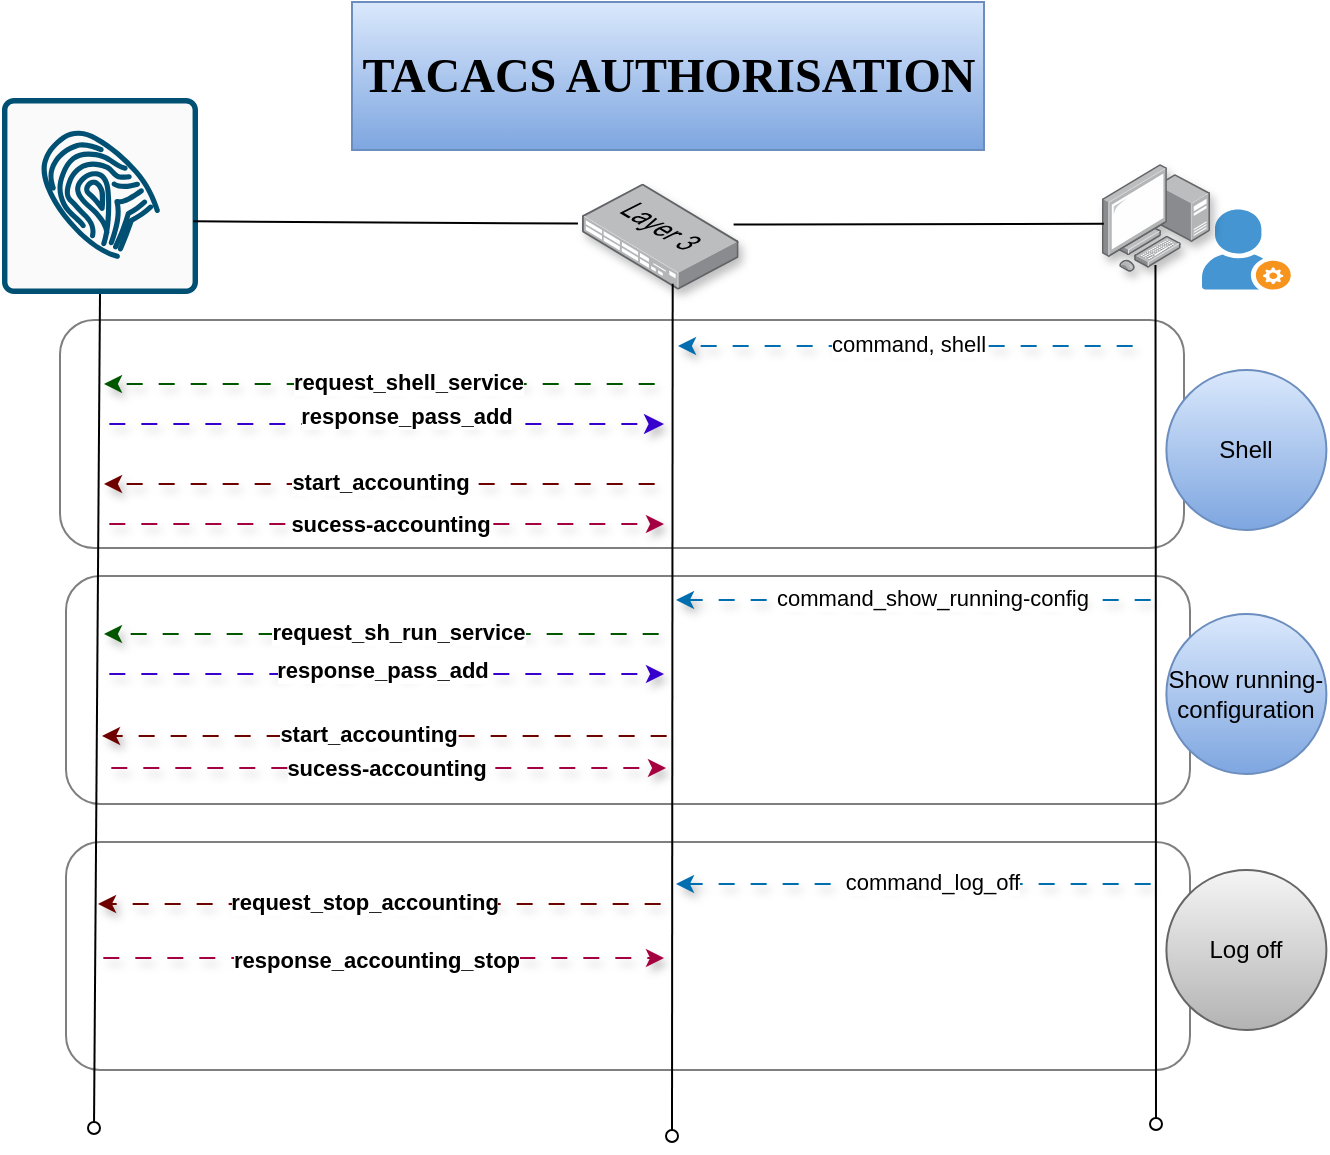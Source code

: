 <mxfile version="26.0.14">
  <diagram name="Page-1" id="plm2M33TnWB51uYf2aBK">
    <mxGraphModel dx="1462" dy="1038" grid="0" gridSize="10" guides="1" tooltips="1" connect="1" arrows="1" fold="1" page="0" pageScale="1" pageWidth="850" pageHeight="1100" math="1" shadow="0">
      <root>
        <mxCell id="0" />
        <mxCell id="1" parent="0" />
        <mxCell id="nMXsz3_09wmqhHvImR6p-1" value="" style="sketch=0;points=[[0.015,0.015,0],[0.985,0.015,0],[0.985,0.985,0],[0.015,0.985,0],[0.25,0,0],[0.5,0,0],[0.75,0,0],[1,0.25,0],[1,0.5,0],[1,0.75,0],[0.75,1,0],[0.5,1,0],[0.25,1,0],[0,0.75,0],[0,0.5,0],[0,0.25,0]];verticalLabelPosition=bottom;html=1;verticalAlign=top;aspect=fixed;align=center;pointerEvents=1;shape=mxgraph.cisco19.rect;prIcon=ise;fillColor=#FAFAFA;strokeColor=#005073;gradientColor=none;" parent="1" vertex="1">
          <mxGeometry x="90" y="47" width="98" height="98" as="geometry" />
        </mxCell>
        <mxCell id="nMXsz3_09wmqhHvImR6p-5" value="" style="shadow=0;dashed=0;html=1;strokeColor=none;fillColor=#4495D1;labelPosition=center;verticalLabelPosition=bottom;verticalAlign=top;align=center;outlineConnect=0;shape=mxgraph.veeam.company_administrator;" parent="1" vertex="1">
          <mxGeometry x="690" y="102.8" width="44.4" height="40" as="geometry" />
        </mxCell>
        <mxCell id="nMXsz3_09wmqhHvImR6p-6" value="" style="image;points=[];aspect=fixed;html=1;align=center;shadow=1;dashed=0;image=img/lib/allied_telesis/computer_and_terminals/Personal_Computer_with_Server.svg;textShadow=0;labelBorderColor=none;movableLabel=0;comic=0;enumerate=0;treeFolding=0;resizeHeight=0;resizeWidth=0;fixedWidth=0;autosize=0;collapsible=0;dropTarget=0;container=0;fixDash=0;portConstraintRotation=0;imageBackground=none;textDirection=ltr;direction=east;flipH=1;" parent="1" vertex="1">
          <mxGeometry x="640" y="80" width="54" height="54" as="geometry" />
        </mxCell>
        <mxCell id="nMXsz3_09wmqhHvImR6p-7" value="" style="image;points=[];aspect=fixed;html=1;align=center;shadow=1;dashed=0;image=img/lib/allied_telesis/switch/Switch_52_port_L3.svg;sketch=1;curveFitting=1;jiggle=2;" parent="1" vertex="1">
          <mxGeometry x="380" y="89.8" width="78.31" height="53" as="geometry" />
        </mxCell>
        <mxCell id="nMXsz3_09wmqhHvImR6p-8" value="" style="endArrow=none;html=1;rounded=0;entryX=0.983;entryY=0.553;entryDx=0;entryDy=0;entryPerimeter=0;exitX=0.968;exitY=0.387;exitDx=0;exitDy=0;exitPerimeter=0;" parent="1" source="nMXsz3_09wmqhHvImR6p-7" target="nMXsz3_09wmqhHvImR6p-6" edge="1">
          <mxGeometry width="50" height="50" relative="1" as="geometry">
            <mxPoint x="600" y="330" as="sourcePoint" />
            <mxPoint x="650" y="280" as="targetPoint" />
          </mxGeometry>
        </mxCell>
        <mxCell id="nMXsz3_09wmqhHvImR6p-9" value="" style="endArrow=none;html=1;rounded=0;entryX=-0.026;entryY=0.377;entryDx=0;entryDy=0;entryPerimeter=0;exitX=0.976;exitY=0.629;exitDx=0;exitDy=0;exitPerimeter=0;" parent="1" source="nMXsz3_09wmqhHvImR6p-1" target="nMXsz3_09wmqhHvImR6p-7" edge="1">
          <mxGeometry width="50" height="50" relative="1" as="geometry">
            <mxPoint x="180" y="108" as="sourcePoint" />
            <mxPoint x="650" y="280" as="targetPoint" />
          </mxGeometry>
        </mxCell>
        <mxCell id="nMXsz3_09wmqhHvImR6p-10" value="" style="endArrow=none;html=1;rounded=0;startArrow=oval;startFill=0;strokeWidth=1;targetPerimeterSpacing=-3;entryX=0.5;entryY=1;entryDx=0;entryDy=0;entryPerimeter=0;" parent="1" target="nMXsz3_09wmqhHvImR6p-1" edge="1">
          <mxGeometry width="50" height="50" relative="1" as="geometry">
            <mxPoint x="136" y="562" as="sourcePoint" />
            <mxPoint x="139" y="160" as="targetPoint" />
          </mxGeometry>
        </mxCell>
        <mxCell id="nMXsz3_09wmqhHvImR6p-11" value="" style="endArrow=none;html=1;rounded=0;startArrow=oval;startFill=0;entryX=0.579;entryY=0.945;entryDx=0;entryDy=0;entryPerimeter=0;" parent="1" target="nMXsz3_09wmqhHvImR6p-7" edge="1">
          <mxGeometry width="50" height="50" relative="1" as="geometry">
            <mxPoint x="425" y="566" as="sourcePoint" />
            <mxPoint x="425" y="170" as="targetPoint" />
          </mxGeometry>
        </mxCell>
        <mxCell id="nMXsz3_09wmqhHvImR6p-12" value="" style="endArrow=none;html=1;rounded=0;startArrow=oval;startFill=0;entryX=0.505;entryY=0.936;entryDx=0;entryDy=0;entryPerimeter=0;labelBorderColor=default;textShadow=0;flowAnimation=0;shadow=0;" parent="1" target="nMXsz3_09wmqhHvImR6p-6" edge="1">
          <mxGeometry width="50" height="50" relative="1" as="geometry">
            <mxPoint x="667" y="560" as="sourcePoint" />
            <mxPoint x="667" y="150" as="targetPoint" />
            <Array as="points">
              <mxPoint x="666.9" y="300" />
            </Array>
          </mxGeometry>
        </mxCell>
        <mxCell id="nMXsz3_09wmqhHvImR6p-13" value="" style="endArrow=classic;html=1;rounded=0;fillColor=#1ba1e2;strokeColor=#006EAF;flowAnimation=1;shadow=1;" parent="1" edge="1">
          <mxGeometry width="50" height="50" relative="1" as="geometry">
            <mxPoint x="658" y="171" as="sourcePoint" />
            <mxPoint x="428" y="171" as="targetPoint" />
          </mxGeometry>
        </mxCell>
        <mxCell id="nMXsz3_09wmqhHvImR6p-29" value="command, shell" style="edgeLabel;html=1;align=center;verticalAlign=middle;resizable=0;points=[];" parent="nMXsz3_09wmqhHvImR6p-13" vertex="1" connectable="0">
          <mxGeometry x="-0.113" y="-5" relative="1" as="geometry">
            <mxPoint x="-13" y="4" as="offset" />
          </mxGeometry>
        </mxCell>
        <mxCell id="nMXsz3_09wmqhHvImR6p-14" value="" style="endArrow=classic;html=1;rounded=0;fillColor=#008a00;strokeColor=#005700;flowAnimation=1;shadow=1;" parent="1" edge="1">
          <mxGeometry width="50" height="50" relative="1" as="geometry">
            <mxPoint x="419" y="190" as="sourcePoint" />
            <mxPoint x="141" y="190" as="targetPoint" />
          </mxGeometry>
        </mxCell>
        <mxCell id="nMXsz3_09wmqhHvImR6p-30" value="&lt;b&gt;request_shell_service&lt;/b&gt;" style="edgeLabel;html=1;align=center;verticalAlign=middle;resizable=0;points=[];" parent="nMXsz3_09wmqhHvImR6p-14" vertex="1" connectable="0">
          <mxGeometry x="-0.091" y="1" relative="1" as="geometry">
            <mxPoint y="-2" as="offset" />
          </mxGeometry>
        </mxCell>
        <mxCell id="nMXsz3_09wmqhHvImR6p-15" value="" style="endArrow=classic;html=1;rounded=0;fillColor=#6a00ff;strokeColor=#3700CC;endSize=7;targetPerimeterSpacing=3;flowAnimation=1;shadow=1;" parent="1" edge="1">
          <mxGeometry width="50" height="50" relative="1" as="geometry">
            <mxPoint x="141" y="210" as="sourcePoint" />
            <mxPoint x="421" y="210" as="targetPoint" />
          </mxGeometry>
        </mxCell>
        <mxCell id="nMXsz3_09wmqhHvImR6p-31" value="&lt;b&gt;response_pass_add&lt;/b&gt;" style="edgeLabel;html=1;align=center;verticalAlign=middle;resizable=0;points=[];" parent="nMXsz3_09wmqhHvImR6p-15" vertex="1" connectable="0">
          <mxGeometry x="-0.112" y="4" relative="1" as="geometry">
            <mxPoint x="26" as="offset" />
          </mxGeometry>
        </mxCell>
        <mxCell id="nMXsz3_09wmqhHvImR6p-18" value="" style="endArrow=classic;html=1;rounded=0;fillColor=#a20025;strokeColor=#6F0000;flowAnimation=1;shadow=1;" parent="1" edge="1">
          <mxGeometry width="50" height="50" relative="1" as="geometry">
            <mxPoint x="419" y="240" as="sourcePoint" />
            <mxPoint x="141" y="240" as="targetPoint" />
          </mxGeometry>
        </mxCell>
        <mxCell id="nMXsz3_09wmqhHvImR6p-33" value="&lt;b&gt;start_accounting&lt;/b&gt;" style="edgeLabel;html=1;align=center;verticalAlign=middle;resizable=0;points=[];" parent="nMXsz3_09wmqhHvImR6p-18" vertex="1" connectable="0">
          <mxGeometry x="0.13" y="6" relative="1" as="geometry">
            <mxPoint x="17" y="-7" as="offset" />
          </mxGeometry>
        </mxCell>
        <mxCell id="nMXsz3_09wmqhHvImR6p-19" value="" style="endArrow=classic;html=1;rounded=0;fillColor=#d80073;strokeColor=#A50040;flowAnimation=1;shadow=1;" parent="1" edge="1">
          <mxGeometry width="50" height="50" relative="1" as="geometry">
            <mxPoint x="141" y="260" as="sourcePoint" />
            <mxPoint x="421" y="260" as="targetPoint" />
          </mxGeometry>
        </mxCell>
        <mxCell id="0J-NrWvL0wVA0qTUAmip-1" value="&lt;b&gt;sucess-accounting&lt;/b&gt;" style="edgeLabel;html=1;align=center;verticalAlign=middle;resizable=0;points=[];" vertex="1" connectable="0" parent="nMXsz3_09wmqhHvImR6p-19">
          <mxGeometry x="-0.128" relative="1" as="geometry">
            <mxPoint x="21" as="offset" />
          </mxGeometry>
        </mxCell>
        <mxCell id="nMXsz3_09wmqhHvImR6p-21" value="" style="endArrow=classic;html=1;rounded=0;fillColor=#1ba1e2;strokeColor=#006EAF;flowAnimation=1;shadow=1;" parent="1" edge="1">
          <mxGeometry width="50" height="50" relative="1" as="geometry">
            <mxPoint x="667" y="298" as="sourcePoint" />
            <mxPoint x="427" y="298" as="targetPoint" />
          </mxGeometry>
        </mxCell>
        <mxCell id="0J-NrWvL0wVA0qTUAmip-2" value="command_show_running-config" style="edgeLabel;html=1;align=center;verticalAlign=middle;resizable=0;points=[];" vertex="1" connectable="0" parent="nMXsz3_09wmqhHvImR6p-21">
          <mxGeometry x="-0.052" y="3" relative="1" as="geometry">
            <mxPoint x="2" y="-4" as="offset" />
          </mxGeometry>
        </mxCell>
        <mxCell id="nMXsz3_09wmqhHvImR6p-22" value="" style="endArrow=classic;html=1;rounded=0;fillColor=#008a00;strokeColor=#005700;flowAnimation=1;textShadow=1;labelBorderColor=none;shadow=1;" parent="1" edge="1">
          <mxGeometry width="50" height="50" relative="1" as="geometry">
            <mxPoint x="421" y="315" as="sourcePoint" />
            <mxPoint x="141" y="315" as="targetPoint" />
          </mxGeometry>
        </mxCell>
        <mxCell id="0J-NrWvL0wVA0qTUAmip-3" value="&lt;b&gt;request_sh_run_service&lt;/b&gt;" style="edgeLabel;html=1;align=center;verticalAlign=middle;resizable=0;points=[];" vertex="1" connectable="0" parent="nMXsz3_09wmqhHvImR6p-22">
          <mxGeometry x="-0.49" y="1" relative="1" as="geometry">
            <mxPoint x="-62" y="-2" as="offset" />
          </mxGeometry>
        </mxCell>
        <mxCell id="nMXsz3_09wmqhHvImR6p-23" value="" style="endArrow=classic;html=1;rounded=0;fillColor=#6a00ff;strokeColor=#3700CC;flowAnimation=1;textShadow=1;shadow=1;" parent="1" edge="1">
          <mxGeometry width="50" height="50" relative="1" as="geometry">
            <mxPoint x="141" y="335" as="sourcePoint" />
            <mxPoint x="421" y="335" as="targetPoint" />
          </mxGeometry>
        </mxCell>
        <mxCell id="0J-NrWvL0wVA0qTUAmip-4" value="&lt;b&gt;response_pass_add&lt;/b&gt;" style="edgeLabel;html=1;align=center;verticalAlign=middle;resizable=0;points=[];" vertex="1" connectable="0" parent="nMXsz3_09wmqhHvImR6p-23">
          <mxGeometry x="-0.009" y="2" relative="1" as="geometry">
            <mxPoint as="offset" />
          </mxGeometry>
        </mxCell>
        <mxCell id="0J-NrWvL0wVA0qTUAmip-9" value="" style="endArrow=classic;html=1;rounded=0;fillColor=#a20025;strokeColor=#6F0000;flowAnimation=1;textShadow=1;shadow=1;" edge="1" parent="1">
          <mxGeometry width="50" height="50" relative="1" as="geometry">
            <mxPoint x="422" y="450" as="sourcePoint" />
            <mxPoint x="138" y="450" as="targetPoint" />
          </mxGeometry>
        </mxCell>
        <mxCell id="0J-NrWvL0wVA0qTUAmip-10" value="&lt;b&gt;request_stop_accounting&lt;/b&gt;" style="edgeLabel;html=1;align=center;verticalAlign=middle;resizable=0;points=[];" vertex="1" connectable="0" parent="0J-NrWvL0wVA0qTUAmip-9">
          <mxGeometry x="0.13" y="6" relative="1" as="geometry">
            <mxPoint x="9" y="-7" as="offset" />
          </mxGeometry>
        </mxCell>
        <mxCell id="0J-NrWvL0wVA0qTUAmip-11" value="" style="endArrow=classic;html=1;rounded=0;fillColor=#d80073;strokeColor=#A50040;flowAnimation=1;textShadow=1;labelBorderColor=default;shadow=1;" edge="1" parent="1">
          <mxGeometry width="50" height="50" relative="1" as="geometry">
            <mxPoint x="142" y="382" as="sourcePoint" />
            <mxPoint x="422" y="382" as="targetPoint" />
          </mxGeometry>
        </mxCell>
        <mxCell id="0J-NrWvL0wVA0qTUAmip-12" value="&lt;b&gt;sucess-accounting&lt;/b&gt;" style="edgeLabel;html=1;align=center;verticalAlign=middle;resizable=0;points=[];" vertex="1" connectable="0" parent="0J-NrWvL0wVA0qTUAmip-11">
          <mxGeometry x="-0.128" relative="1" as="geometry">
            <mxPoint x="18" as="offset" />
          </mxGeometry>
        </mxCell>
        <mxCell id="0J-NrWvL0wVA0qTUAmip-15" value="" style="endArrow=classic;html=1;rounded=0;fillColor=#1ba1e2;strokeColor=#006EAF;flowAnimation=1;shadow=1;textShadow=0;" edge="1" parent="1">
          <mxGeometry width="50" height="50" relative="1" as="geometry">
            <mxPoint x="667" y="440" as="sourcePoint" />
            <mxPoint x="427" y="440" as="targetPoint" />
          </mxGeometry>
        </mxCell>
        <mxCell id="0J-NrWvL0wVA0qTUAmip-16" value="command_log_off" style="edgeLabel;html=1;align=center;verticalAlign=middle;resizable=0;points=[];" vertex="1" connectable="0" parent="0J-NrWvL0wVA0qTUAmip-15">
          <mxGeometry x="-0.052" y="3" relative="1" as="geometry">
            <mxPoint x="2" y="-4" as="offset" />
          </mxGeometry>
        </mxCell>
        <mxCell id="0J-NrWvL0wVA0qTUAmip-17" value="" style="endArrow=classic;html=1;rounded=0;fillColor=#a20025;strokeColor=#6F0000;flowAnimation=1;textShadow=1;shadow=1;" edge="1" parent="1">
          <mxGeometry width="50" height="50" relative="1" as="geometry">
            <mxPoint x="425" y="366" as="sourcePoint" />
            <mxPoint x="140" y="366" as="targetPoint" />
          </mxGeometry>
        </mxCell>
        <mxCell id="0J-NrWvL0wVA0qTUAmip-18" value="&lt;b&gt;start_accounting&lt;/b&gt;" style="edgeLabel;html=1;align=center;verticalAlign=middle;resizable=0;points=[];" vertex="1" connectable="0" parent="0J-NrWvL0wVA0qTUAmip-17">
          <mxGeometry x="0.13" y="6" relative="1" as="geometry">
            <mxPoint x="9" y="-7" as="offset" />
          </mxGeometry>
        </mxCell>
        <mxCell id="0J-NrWvL0wVA0qTUAmip-19" value="" style="endArrow=classic;html=1;rounded=0;fillColor=#d80073;strokeColor=#A50040;flowAnimation=1;textShadow=1;shadow=1;" edge="1" parent="1">
          <mxGeometry width="50" height="50" relative="1" as="geometry">
            <mxPoint x="138" y="477" as="sourcePoint" />
            <mxPoint x="421" y="477" as="targetPoint" />
          </mxGeometry>
        </mxCell>
        <mxCell id="0J-NrWvL0wVA0qTUAmip-20" value="&lt;b&gt;response_accounting_stop&lt;/b&gt;" style="edgeLabel;html=1;align=center;verticalAlign=middle;resizable=0;points=[];" vertex="1" connectable="0" parent="0J-NrWvL0wVA0qTUAmip-19">
          <mxGeometry x="-0.128" relative="1" as="geometry">
            <mxPoint x="15" y="1" as="offset" />
          </mxGeometry>
        </mxCell>
        <mxCell id="0J-NrWvL0wVA0qTUAmip-23" value="" style="rounded=1;whiteSpace=wrap;html=1;glass=0;opacity=50;fillColor=none;" vertex="1" parent="1">
          <mxGeometry x="119" y="158" width="562" height="114" as="geometry" />
        </mxCell>
        <mxCell id="0J-NrWvL0wVA0qTUAmip-24" value="" style="rounded=1;whiteSpace=wrap;html=1;glass=0;opacity=50;fillColor=none;" vertex="1" parent="1">
          <mxGeometry x="122" y="286" width="562" height="114" as="geometry" />
        </mxCell>
        <mxCell id="0J-NrWvL0wVA0qTUAmip-30" value="" style="rounded=1;whiteSpace=wrap;html=1;glass=0;opacity=50;fillColor=none;" vertex="1" parent="1">
          <mxGeometry x="122" y="419" width="562" height="114" as="geometry" />
        </mxCell>
        <mxCell id="0J-NrWvL0wVA0qTUAmip-34" value="Shell" style="ellipse;whiteSpace=wrap;html=1;aspect=fixed;fillColor=#dae8fc;gradientColor=#7ea6e0;strokeColor=#6c8ebf;" vertex="1" parent="1">
          <mxGeometry x="672.2" y="183" width="80" height="80" as="geometry" />
        </mxCell>
        <mxCell id="0J-NrWvL0wVA0qTUAmip-36" value="Show running-configuration" style="ellipse;whiteSpace=wrap;html=1;aspect=fixed;fillColor=#dae8fc;strokeColor=#6c8ebf;gradientColor=#7ea6e0;" vertex="1" parent="1">
          <mxGeometry x="672.2" y="305" width="80" height="80" as="geometry" />
        </mxCell>
        <mxCell id="0J-NrWvL0wVA0qTUAmip-37" value="Log off" style="ellipse;whiteSpace=wrap;html=1;aspect=fixed;fillColor=#f5f5f5;gradientColor=#b3b3b3;strokeColor=#666666;" vertex="1" parent="1">
          <mxGeometry x="672.2" y="433" width="80" height="80" as="geometry" />
        </mxCell>
        <mxCell id="0J-NrWvL0wVA0qTUAmip-38" value="&lt;h1&gt;&lt;font face=&quot;Lucida Console&quot;&gt;TACACS AUTHORISATION&lt;/font&gt;&lt;/h1&gt;" style="text;html=1;align=center;verticalAlign=middle;resizable=0;points=[];autosize=1;strokeColor=#6c8ebf;fillColor=#dae8fc;gradientColor=#7ea6e0;" vertex="1" parent="1">
          <mxGeometry x="265" y="-1" width="316" height="74" as="geometry" />
        </mxCell>
      </root>
    </mxGraphModel>
  </diagram>
</mxfile>
